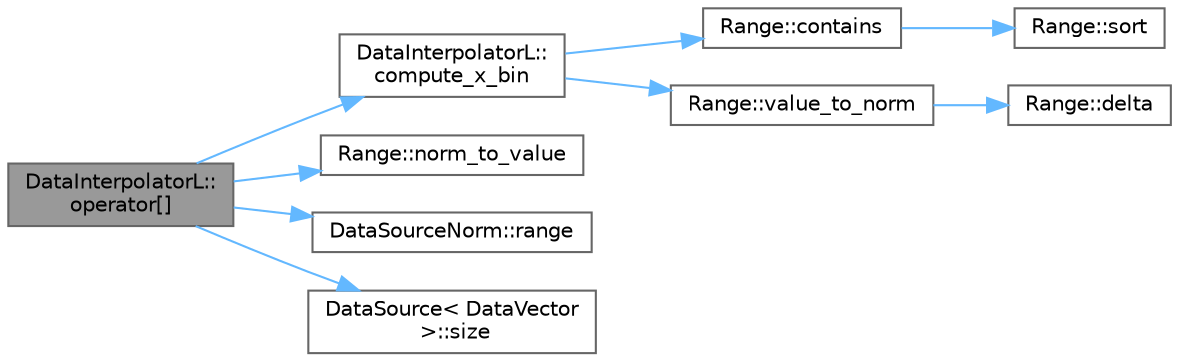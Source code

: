 digraph "DataInterpolatorL::operator[]"
{
 // LATEX_PDF_SIZE
  bgcolor="transparent";
  edge [fontname=Helvetica,fontsize=10,labelfontname=Helvetica,labelfontsize=10];
  node [fontname=Helvetica,fontsize=10,shape=box,height=0.2,width=0.4];
  rankdir="LR";
  Node1 [label="DataInterpolatorL::\loperator[]",height=0.2,width=0.4,color="gray40", fillcolor="grey60", style="filled", fontcolor="black",tooltip="Return a data point."];
  Node1 -> Node2 [color="steelblue1",style="solid"];
  Node2 [label="DataInterpolatorL::\lcompute_x_bin",height=0.2,width=0.4,color="grey40", fillcolor="white", style="filled",URL="$class_data_interpolator_l.html#ac73039841439c687f8f0cb780dcbe7bc",tooltip=" "];
  Node2 -> Node3 [color="steelblue1",style="solid"];
  Node3 [label="Range::contains",height=0.2,width=0.4,color="grey40", fillcolor="white", style="filled",URL="$class_range.html#a7a16ab26de4ed1768feeb371158058f9",tooltip="Check a given value is inside of the range."];
  Node3 -> Node4 [color="steelblue1",style="solid"];
  Node4 [label="Range::sort",height=0.2,width=0.4,color="grey40", fillcolor="white", style="filled",URL="$class_range.html#a9d209e3381cbe41f9fd5868ed9d291da",tooltip="Ensure the range limits are in the correcdt order, i.e. lower < higher."];
  Node2 -> Node5 [color="steelblue1",style="solid"];
  Node5 [label="Range::value_to_norm",height=0.2,width=0.4,color="grey40", fillcolor="white", style="filled",URL="$class_range.html#a3326d0ef82f3cadb994a9fac09a54d20",tooltip="Map a given value to a normalized number."];
  Node5 -> Node6 [color="steelblue1",style="solid"];
  Node6 [label="Range::delta",height=0.2,width=0.4,color="grey40", fillcolor="white", style="filled",URL="$class_range.html#a8d1c62e78301ad810b021da05ce8a59a",tooltip="Return the difference between the higher and the lower limits."];
  Node1 -> Node7 [color="steelblue1",style="solid"];
  Node7 [label="Range::norm_to_value",height=0.2,width=0.4,color="grey40", fillcolor="white", style="filled",URL="$class_range.html#a77974dbd35639f9c754fa013f2f82be4",tooltip="Map a normalized number to a value within the range limits."];
  Node1 -> Node8 [color="steelblue1",style="solid"];
  Node8 [label="DataSourceNorm::range",height=0.2,width=0.4,color="grey40", fillcolor="white", style="filled",URL="$class_data_source_norm.html#a783cda59fbe99f223bae998f223aaf83",tooltip="Return the range of the DataNorm data point."];
  Node1 -> Node9 [color="steelblue1",style="solid"];
  Node9 [label="DataSource\< DataVector\l \>::size",height=0.2,width=0.4,color="grey40", fillcolor="white", style="filled",URL="$class_data_source.html#a5ddf3f13b4ab2884c950b0f7adfdfec0",tooltip="Return the number of data points in the data source."];
}
